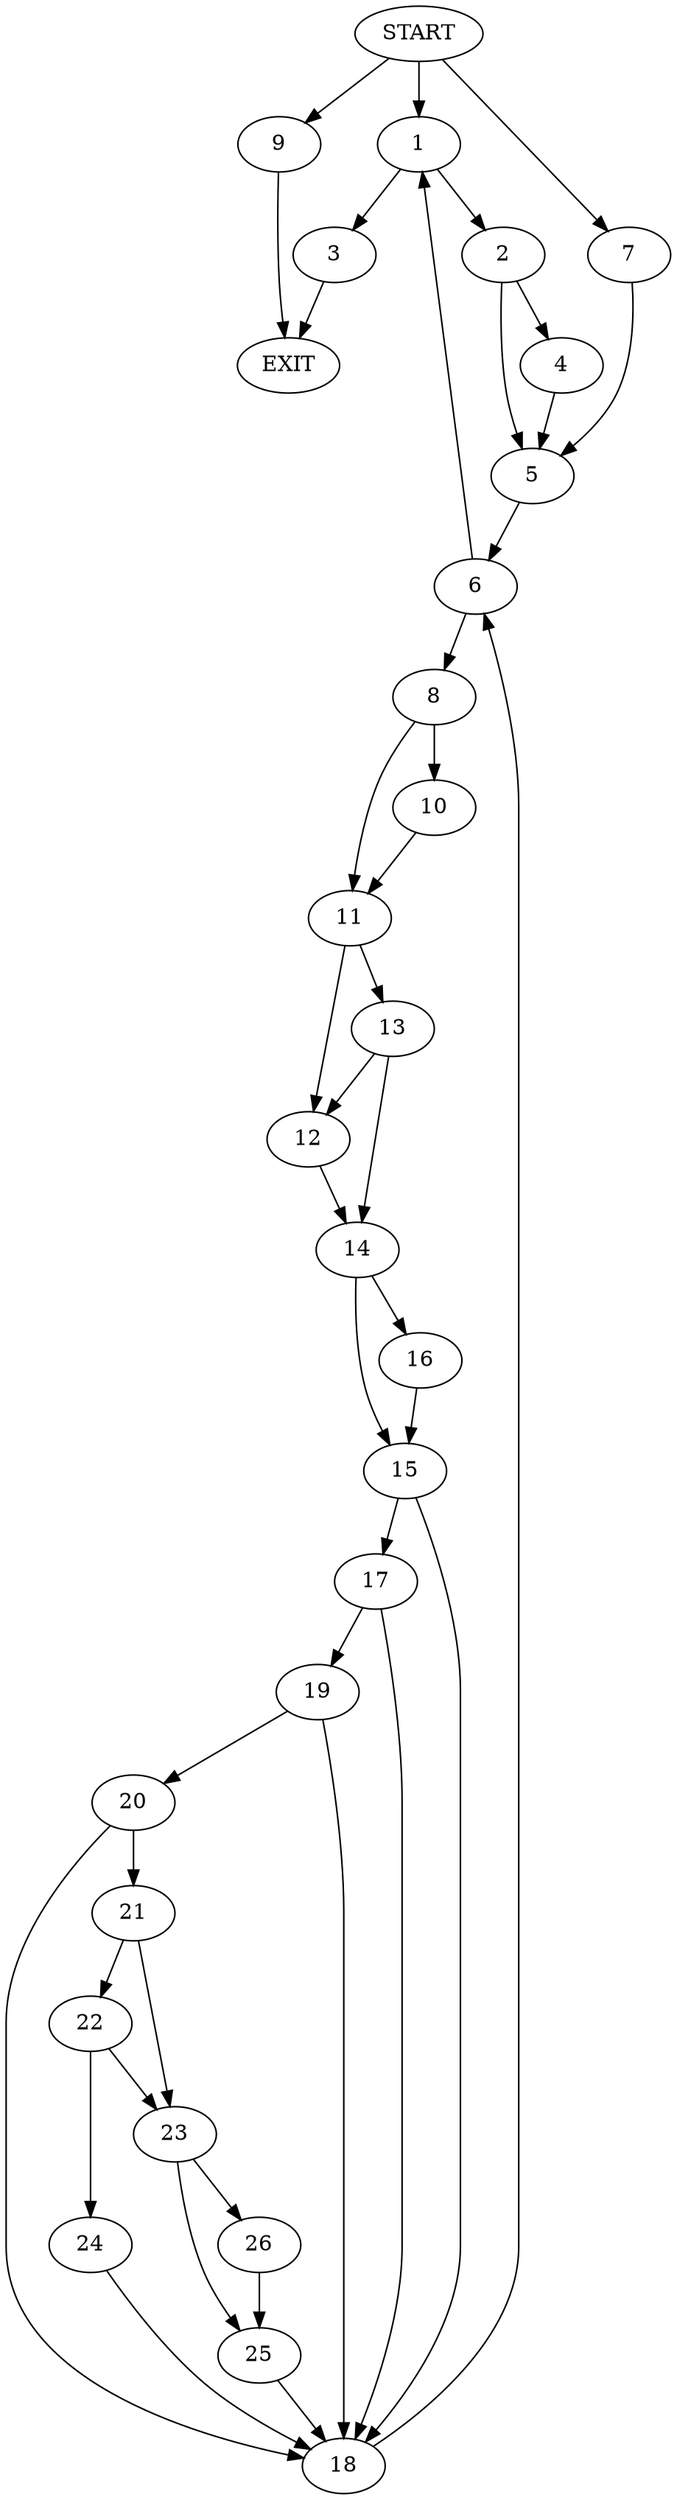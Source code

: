 digraph {
0 [label="START"]
27 [label="EXIT"]
0 -> 1
1 -> 2
1 -> 3
2 -> 4
2 -> 5
3 -> 27
5 -> 6
4 -> 5
0 -> 7
7 -> 5
6 -> 8
6 -> 1
0 -> 9
9 -> 27
8 -> 10
8 -> 11
10 -> 11
11 -> 12
11 -> 13
13 -> 12
13 -> 14
12 -> 14
14 -> 15
14 -> 16
16 -> 15
15 -> 17
15 -> 18
17 -> 18
17 -> 19
18 -> 6
19 -> 18
19 -> 20
20 -> 18
20 -> 21
21 -> 22
21 -> 23
22 -> 23
22 -> 24
23 -> 25
23 -> 26
24 -> 18
26 -> 25
25 -> 18
}
